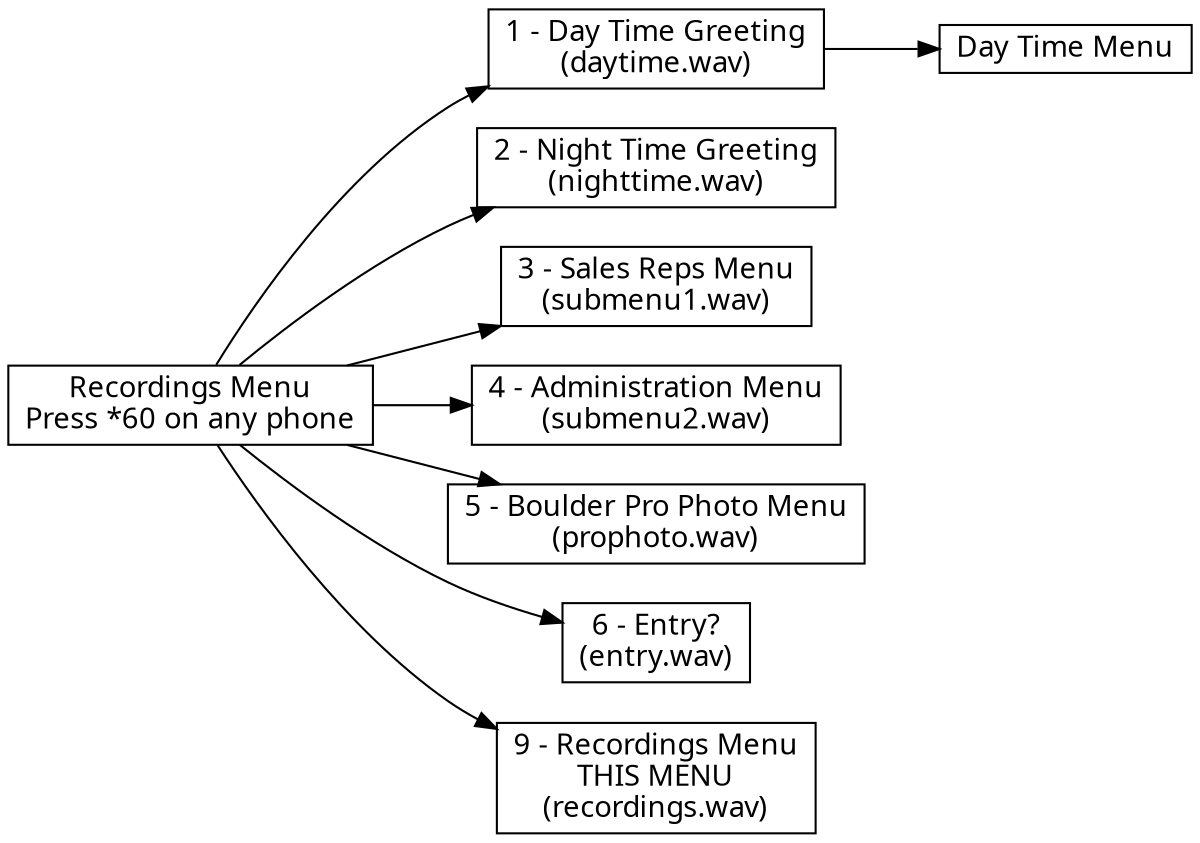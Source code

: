 digraph phone_menu {
	rankdir = "LR";

	node [
		shape = "record";
		fontname = "Myriad Pro";
		fontsize = "14";
		height = "0.25";
	];

	Recordings [
		label = "Recordings Menu\nPress *60 on any phone";
	];

	DayTimeRecording [
		label = "1 - Day Time Greeting\n(daytime.wav)";
	];

	NightTimeRecording [
		label = "2 - Night Time Greeting\n(nighttime.wav)";
	];

	SalesRepMenu [
		label = "3 - Sales Reps Menu\n(submenu1.wav)";
	];

	AdminMenu [
		label = "4 - Administration Menu\n(submenu2.wav)";
	];

	BPPMenu [
		label = "5 - Boulder Pro Photo Menu\n(prophoto.wav)";
	];

	Entry [
		label = "6 - Entry?\n(entry.wav)";
	];

	ChangeRecordings [
		label = "9 - Recordings Menu\nTHIS MENU\n(recordings.wav)";
	];

	DayTimeMenu [
		label = "Day Time Menu";
	];

	{rank=same DayTimeRecording NightTimeRecording SalesRepMenu AdminMenu BPPMenu Entry ChangeRecordings};

	Recordings -> {DayTimeRecording NightTimeRecording SalesRepMenu AdminMenu BPPMenu Entry ChangeRecordings};

	DayTimeRecording -> DayTimeMenu
}